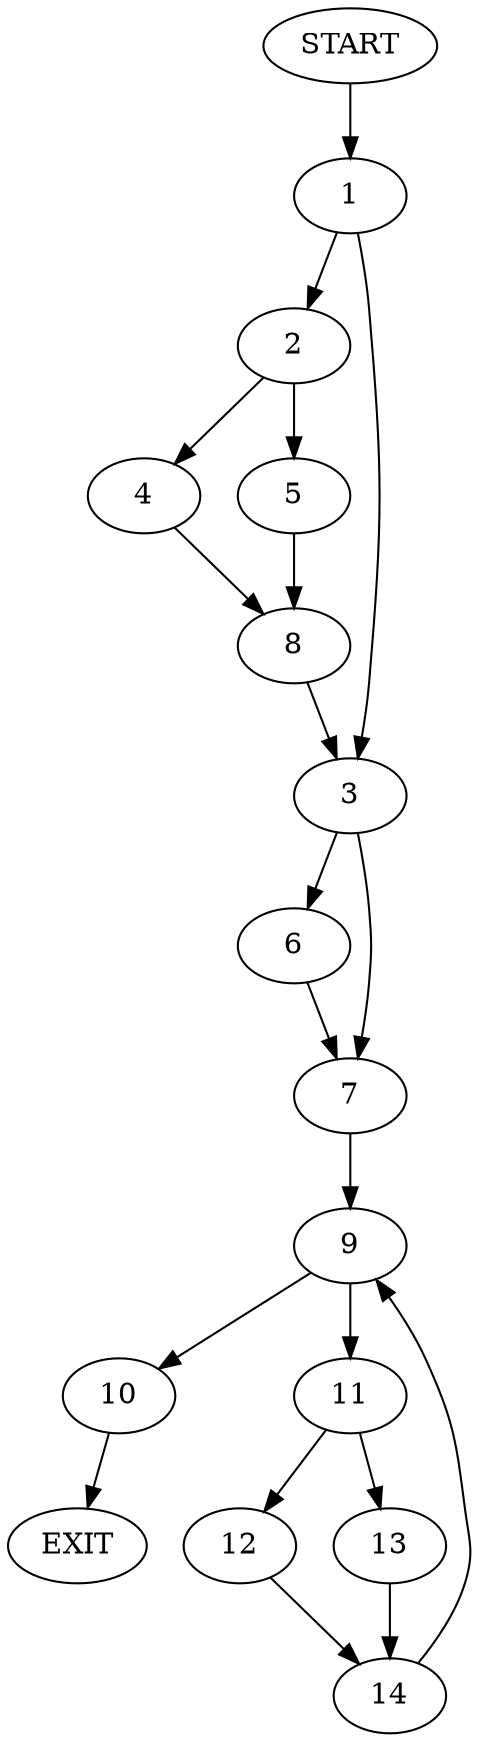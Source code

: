 digraph {
0 [label="START"]
15 [label="EXIT"]
0 -> 1
1 -> 2
1 -> 3
2 -> 4
2 -> 5
3 -> 6
3 -> 7
5 -> 8
4 -> 8
8 -> 3
7 -> 9
6 -> 7
9 -> 10
9 -> 11
11 -> 12
11 -> 13
10 -> 15
13 -> 14
12 -> 14
14 -> 9
}
